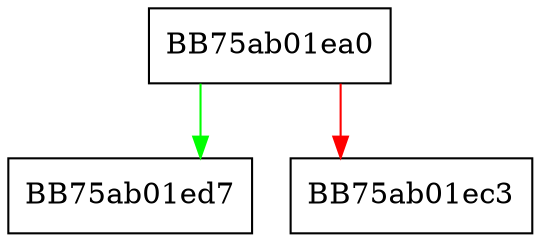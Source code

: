 digraph bm_lua_api_set_threat_detection {
  node [shape="box"];
  graph [splines=ortho];
  BB75ab01ea0 -> BB75ab01ed7 [color="green"];
  BB75ab01ea0 -> BB75ab01ec3 [color="red"];
}